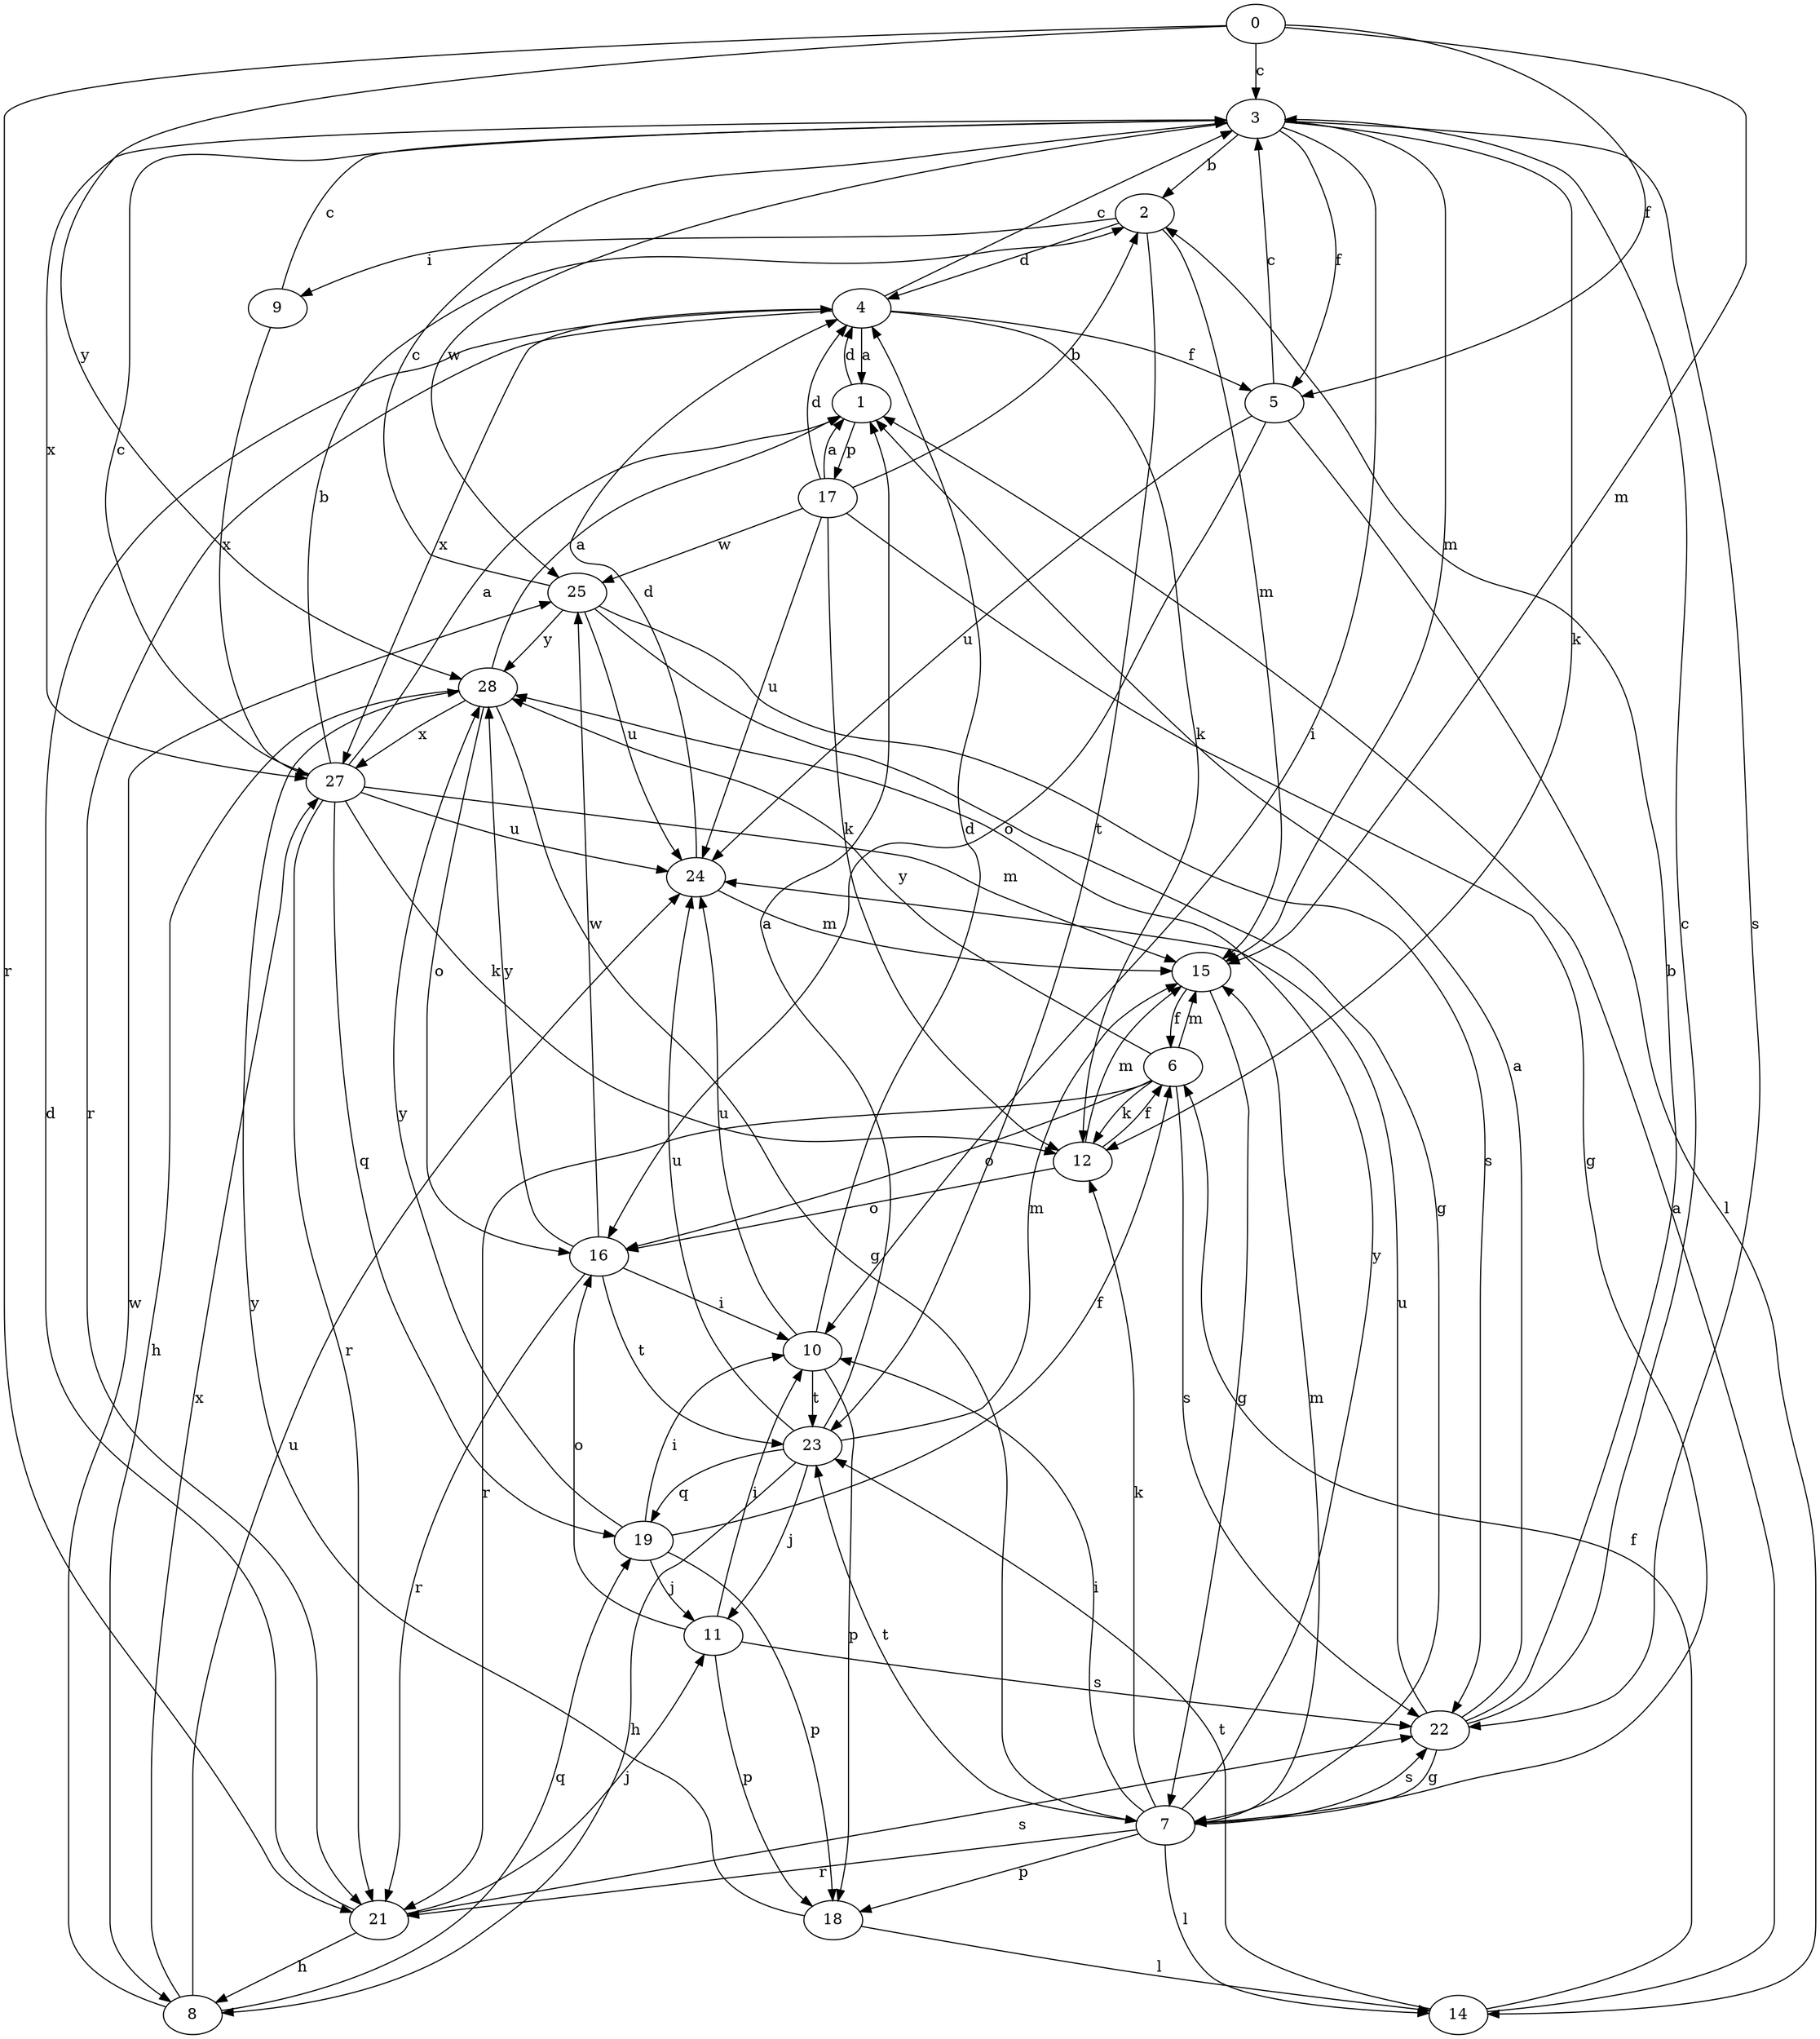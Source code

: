 strict digraph  {
0;
1;
2;
3;
4;
5;
6;
7;
8;
9;
10;
11;
12;
14;
15;
16;
17;
18;
19;
21;
22;
23;
24;
25;
27;
28;
0 -> 3  [label=c];
0 -> 5  [label=f];
0 -> 15  [label=m];
0 -> 21  [label=r];
0 -> 28  [label=y];
1 -> 4  [label=d];
1 -> 17  [label=p];
2 -> 4  [label=d];
2 -> 9  [label=i];
2 -> 15  [label=m];
2 -> 23  [label=t];
3 -> 2  [label=b];
3 -> 5  [label=f];
3 -> 10  [label=i];
3 -> 12  [label=k];
3 -> 15  [label=m];
3 -> 22  [label=s];
3 -> 25  [label=w];
3 -> 27  [label=x];
4 -> 1  [label=a];
4 -> 3  [label=c];
4 -> 5  [label=f];
4 -> 12  [label=k];
4 -> 21  [label=r];
4 -> 27  [label=x];
5 -> 3  [label=c];
5 -> 14  [label=l];
5 -> 16  [label=o];
5 -> 24  [label=u];
6 -> 12  [label=k];
6 -> 15  [label=m];
6 -> 16  [label=o];
6 -> 21  [label=r];
6 -> 22  [label=s];
6 -> 28  [label=y];
7 -> 10  [label=i];
7 -> 12  [label=k];
7 -> 14  [label=l];
7 -> 15  [label=m];
7 -> 18  [label=p];
7 -> 21  [label=r];
7 -> 22  [label=s];
7 -> 23  [label=t];
7 -> 28  [label=y];
8 -> 19  [label=q];
8 -> 24  [label=u];
8 -> 25  [label=w];
8 -> 27  [label=x];
9 -> 3  [label=c];
9 -> 27  [label=x];
10 -> 4  [label=d];
10 -> 18  [label=p];
10 -> 23  [label=t];
10 -> 24  [label=u];
11 -> 10  [label=i];
11 -> 16  [label=o];
11 -> 18  [label=p];
11 -> 22  [label=s];
12 -> 6  [label=f];
12 -> 15  [label=m];
12 -> 16  [label=o];
14 -> 1  [label=a];
14 -> 6  [label=f];
14 -> 23  [label=t];
15 -> 6  [label=f];
15 -> 7  [label=g];
16 -> 10  [label=i];
16 -> 21  [label=r];
16 -> 23  [label=t];
16 -> 25  [label=w];
16 -> 28  [label=y];
17 -> 1  [label=a];
17 -> 2  [label=b];
17 -> 4  [label=d];
17 -> 7  [label=g];
17 -> 12  [label=k];
17 -> 24  [label=u];
17 -> 25  [label=w];
18 -> 14  [label=l];
18 -> 28  [label=y];
19 -> 6  [label=f];
19 -> 10  [label=i];
19 -> 11  [label=j];
19 -> 18  [label=p];
19 -> 28  [label=y];
21 -> 4  [label=d];
21 -> 8  [label=h];
21 -> 11  [label=j];
21 -> 22  [label=s];
22 -> 1  [label=a];
22 -> 2  [label=b];
22 -> 3  [label=c];
22 -> 7  [label=g];
22 -> 24  [label=u];
23 -> 1  [label=a];
23 -> 8  [label=h];
23 -> 11  [label=j];
23 -> 15  [label=m];
23 -> 19  [label=q];
23 -> 24  [label=u];
24 -> 4  [label=d];
24 -> 15  [label=m];
25 -> 3  [label=c];
25 -> 7  [label=g];
25 -> 22  [label=s];
25 -> 24  [label=u];
25 -> 28  [label=y];
27 -> 1  [label=a];
27 -> 2  [label=b];
27 -> 3  [label=c];
27 -> 12  [label=k];
27 -> 15  [label=m];
27 -> 19  [label=q];
27 -> 21  [label=r];
27 -> 24  [label=u];
28 -> 1  [label=a];
28 -> 7  [label=g];
28 -> 8  [label=h];
28 -> 16  [label=o];
28 -> 27  [label=x];
}
